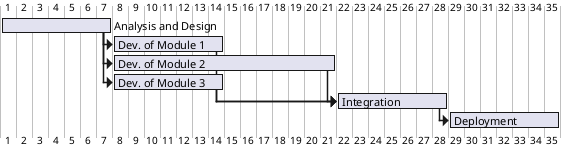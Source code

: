 @startgantt OtherProcesses_12_GANTT
[Analysis and Design] lasts 1 week
[Dev. of Module 1] starts at [Analysis and Design]'s end
[Dev. of Module 1] lasts 1 week
[Dev. of Module 2] starts at [Analysis and Design]'s end
[Dev. of Module 2] lasts 2 weeks
[Dev. of Module 3] starts at [Analysis and Design]'s end
[Dev. of Module 3] lasts 1 week
[Integration] starts at [Dev. of Module 1]'s end
[Integration] starts at [Dev. of Module 2]'s end
[Integration] starts at [Dev. of Module 3]'s end
[Integration] lasts 1 week
[Deployment] starts at [Integration]'s end
[Deployment] lasts 1 week

@endgantt